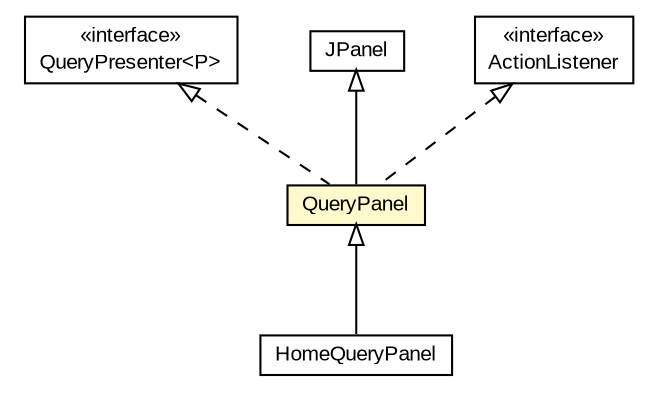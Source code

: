#!/usr/local/bin/dot
#
# Class diagram 
# Generated by UMLGraph version 5.3 (http://www.umlgraph.org/)
#

digraph G {
	edge [fontname="arial",fontsize=10,labelfontname="arial",labelfontsize=10];
	node [fontname="arial",fontsize=10,shape=plaintext];
	nodesep=0.25;
	ranksep=0.5;
	// context.arch.intelligibility.apps.homeactivity.HomeQueryPanel
	c147488 [label=<<table title="context.arch.intelligibility.apps.homeactivity.HomeQueryPanel" border="0" cellborder="1" cellspacing="0" cellpadding="2" port="p" href="../apps/homeactivity/HomeQueryPanel.html">
		<tr><td><table border="0" cellspacing="0" cellpadding="1">
<tr><td align="center" balign="center"> HomeQueryPanel </td></tr>
		</table></td></tr>
		</table>>, fontname="arial", fontcolor="black", fontsize=10.0];
	// context.arch.intelligibility.presenters.QueryPresenter<P>
	c147586 [label=<<table title="context.arch.intelligibility.presenters.QueryPresenter" border="0" cellborder="1" cellspacing="0" cellpadding="2" port="p" href="./QueryPresenter.html">
		<tr><td><table border="0" cellspacing="0" cellpadding="1">
<tr><td align="center" balign="center"> &#171;interface&#187; </td></tr>
<tr><td align="center" balign="center"> QueryPresenter&lt;P&gt; </td></tr>
		</table></td></tr>
		</table>>, fontname="arial", fontcolor="black", fontsize=10.0];
	// context.arch.intelligibility.presenters.QueryPanel
	c147588 [label=<<table title="context.arch.intelligibility.presenters.QueryPanel" border="0" cellborder="1" cellspacing="0" cellpadding="2" port="p" bgcolor="lemonChiffon" href="./QueryPanel.html">
		<tr><td><table border="0" cellspacing="0" cellpadding="1">
<tr><td align="center" balign="center"> QueryPanel </td></tr>
		</table></td></tr>
		</table>>, fontname="arial", fontcolor="black", fontsize=10.0];
	//context.arch.intelligibility.apps.homeactivity.HomeQueryPanel extends context.arch.intelligibility.presenters.QueryPanel
	c147588:p -> c147488:p [dir=back,arrowtail=empty];
	//context.arch.intelligibility.presenters.QueryPanel extends javax.swing.JPanel
	c147638:p -> c147588:p [dir=back,arrowtail=empty];
	//context.arch.intelligibility.presenters.QueryPanel implements java.awt.event.ActionListener
	c147639:p -> c147588:p [dir=back,arrowtail=empty,style=dashed];
	//context.arch.intelligibility.presenters.QueryPanel implements context.arch.intelligibility.presenters.QueryPresenter<P>
	c147586:p -> c147588:p [dir=back,arrowtail=empty,style=dashed];
	// javax.swing.JPanel
	c147638 [label=<<table title="javax.swing.JPanel" border="0" cellborder="1" cellspacing="0" cellpadding="2" port="p" href="http://java.sun.com/j2se/1.4.2/docs/api/javax/swing/JPanel.html">
		<tr><td><table border="0" cellspacing="0" cellpadding="1">
<tr><td align="center" balign="center"> JPanel </td></tr>
		</table></td></tr>
		</table>>, fontname="arial", fontcolor="black", fontsize=10.0];
	// java.awt.event.ActionListener
	c147639 [label=<<table title="java.awt.event.ActionListener" border="0" cellborder="1" cellspacing="0" cellpadding="2" port="p" href="http://java.sun.com/j2se/1.4.2/docs/api/java/awt/event/ActionListener.html">
		<tr><td><table border="0" cellspacing="0" cellpadding="1">
<tr><td align="center" balign="center"> &#171;interface&#187; </td></tr>
<tr><td align="center" balign="center"> ActionListener </td></tr>
		</table></td></tr>
		</table>>, fontname="arial", fontcolor="black", fontsize=10.0];
}

